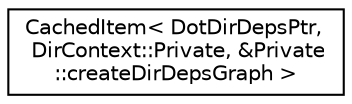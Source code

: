 digraph "Graphical Class Hierarchy"
{
 // LATEX_PDF_SIZE
  edge [fontname="Helvetica",fontsize="10",labelfontname="Helvetica",labelfontsize="10"];
  node [fontname="Helvetica",fontsize="10",shape=record];
  rankdir="LR";
  Node0 [label="CachedItem\< DotDirDepsPtr,\l DirContext::Private, &Private\l::createDirDepsGraph \>",height=0.2,width=0.4,color="black", fillcolor="white", style="filled",URL="$classCachedItem.html",tooltip=" "];
}
